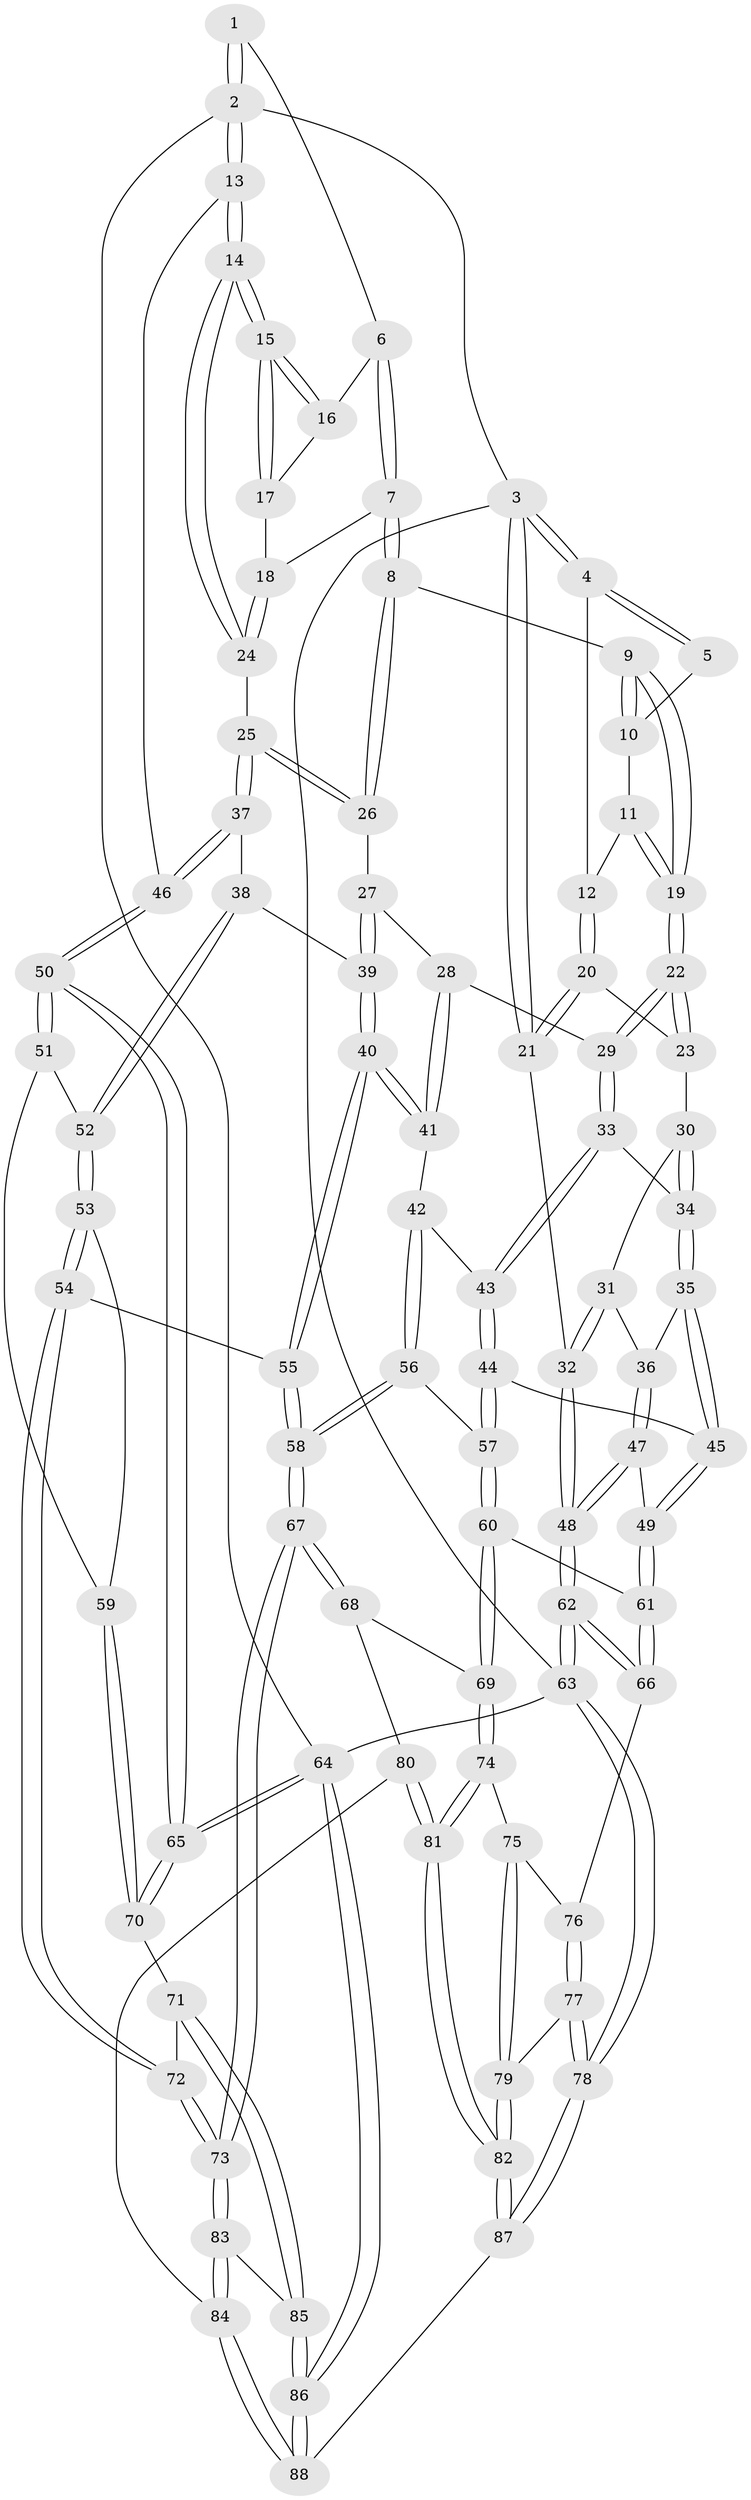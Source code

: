 // Generated by graph-tools (version 1.1) at 2025/16/03/09/25 04:16:47]
// undirected, 88 vertices, 217 edges
graph export_dot {
graph [start="1"]
  node [color=gray90,style=filled];
  1 [pos="+0.901409117504189+0"];
  2 [pos="+1+0"];
  3 [pos="+0+0"];
  4 [pos="+0.1940884274550792+0"];
  5 [pos="+0.5895945146193634+0"];
  6 [pos="+0.8707640321028572+0"];
  7 [pos="+0.7116643026211243+0.16442066680324838"];
  8 [pos="+0.6957078867000598+0.1695700306472735"];
  9 [pos="+0.6834089974943822+0.16546040782705296"];
  10 [pos="+0.5920031930132383+0"];
  11 [pos="+0.48183829321562627+0.1555031989916738"];
  12 [pos="+0.25372730074777494+0.057263462139518044"];
  13 [pos="+1+0.2457421009814287"];
  14 [pos="+1+0.234649285554117"];
  15 [pos="+1+0.18712481161075653"];
  16 [pos="+0.9006955968708508+0.05913237855369084"];
  17 [pos="+0.8809898201124667+0.17951504071322893"];
  18 [pos="+0.8598503359240183+0.2034125482805677"];
  19 [pos="+0.5295507311386622+0.22092379877063006"];
  20 [pos="+0.23750221924607703+0.11903330596061586"];
  21 [pos="+0+0.2920130047314411"];
  22 [pos="+0.5023610718544844+0.308253130502482"];
  23 [pos="+0.24171896479212715+0.18060700304780083"];
  24 [pos="+0.8839392479402183+0.28824346924975186"];
  25 [pos="+0.8411207952941964+0.3720508429403125"];
  26 [pos="+0.7394258644445437+0.3460097754541625"];
  27 [pos="+0.7138082628611792+0.36357324466954494"];
  28 [pos="+0.6909280676959925+0.3746282834503575"];
  29 [pos="+0.5012725311994087+0.32381072040387326"];
  30 [pos="+0.2302983947229638+0.2607180249400581"];
  31 [pos="+0.21543873695571525+0.29796721940256415"];
  32 [pos="+0+0.4232050515249599"];
  33 [pos="+0.4969356884672661+0.33134805716821947"];
  34 [pos="+0.45145398299619927+0.34349183159772456"];
  35 [pos="+0.31791356173267904+0.426452934681212"];
  36 [pos="+0.2640051364389617+0.4004099133453738"];
  37 [pos="+0.8467205841743501+0.38197695498430156"];
  38 [pos="+0.8410801695740775+0.47265028560273076"];
  39 [pos="+0.7510677776527536+0.5149816680486775"];
  40 [pos="+0.7190025267198751+0.5409195728686513"];
  41 [pos="+0.643933468086165+0.49996451598196473"];
  42 [pos="+0.5903185048448224+0.5135433112690828"];
  43 [pos="+0.5152210337582757+0.4727472582196407"];
  44 [pos="+0.3994983277470735+0.5672636812677307"];
  45 [pos="+0.36788409808007455+0.5557307642860643"];
  46 [pos="+1+0.4539474857833591"];
  47 [pos="+0.1439487718965262+0.5451287406707225"];
  48 [pos="+0+0.4713815101788668"];
  49 [pos="+0.21261618221227185+0.616847657433053"];
  50 [pos="+1+0.5366030193374063"];
  51 [pos="+1+0.5500504997661073"];
  52 [pos="+0.8916207463852638+0.5487061510741392"];
  53 [pos="+0.8234226973474544+0.663267914247357"];
  54 [pos="+0.7647775219620855+0.6739066834591142"];
  55 [pos="+0.7482757746382723+0.6685816486926061"];
  56 [pos="+0.5840326179823457+0.6728160999314505"];
  57 [pos="+0.4398209764246572+0.6590197333756399"];
  58 [pos="+0.6251432028315327+0.7102039378402661"];
  59 [pos="+0.8779501130270098+0.6992560172457956"];
  60 [pos="+0.3962381419888735+0.7528467430235571"];
  61 [pos="+0.21108386574380808+0.6797907854426888"];
  62 [pos="+0+0.7368855230909493"];
  63 [pos="+0+1"];
  64 [pos="+1+1"];
  65 [pos="+1+0.8613541219572024"];
  66 [pos="+0.17368216284630086+0.747292767081346"];
  67 [pos="+0.5892853861930408+0.9006549458184144"];
  68 [pos="+0.40831512149399957+0.7871924510921307"];
  69 [pos="+0.3981497916694505+0.7750559337403602"];
  70 [pos="+1+0.8085867327697166"];
  71 [pos="+0.8517231214013322+0.8604057673230089"];
  72 [pos="+0.7882969501665631+0.8398304192117554"];
  73 [pos="+0.6011590629658728+0.9367340493003216"];
  74 [pos="+0.3106142120280546+0.8291165238191811"];
  75 [pos="+0.21774200848461753+0.809101007166682"];
  76 [pos="+0.17523077123771416+0.75243501315569"];
  77 [pos="+0.07885639688252909+0.9323142750613114"];
  78 [pos="+0+1"];
  79 [pos="+0.21438924340120824+0.8457424115372609"];
  80 [pos="+0.3852423919105086+0.886316244666468"];
  81 [pos="+0.30715400716305785+1"];
  82 [pos="+0.2659332686967398+1"];
  83 [pos="+0.5984975473322525+0.968462239357686"];
  84 [pos="+0.5961997211578587+0.9794871236279853"];
  85 [pos="+0.8405959974483354+0.9406282547693712"];
  86 [pos="+0.9831281088843519+1"];
  87 [pos="+0.2641982636919356+1"];
  88 [pos="+0.5670051208612741+1"];
  1 -- 2;
  1 -- 2;
  1 -- 6;
  2 -- 3;
  2 -- 13;
  2 -- 13;
  2 -- 64;
  3 -- 4;
  3 -- 4;
  3 -- 21;
  3 -- 21;
  3 -- 63;
  4 -- 5;
  4 -- 5;
  4 -- 12;
  5 -- 10;
  6 -- 7;
  6 -- 7;
  6 -- 16;
  7 -- 8;
  7 -- 8;
  7 -- 18;
  8 -- 9;
  8 -- 26;
  8 -- 26;
  9 -- 10;
  9 -- 10;
  9 -- 19;
  9 -- 19;
  10 -- 11;
  11 -- 12;
  11 -- 19;
  11 -- 19;
  12 -- 20;
  12 -- 20;
  13 -- 14;
  13 -- 14;
  13 -- 46;
  14 -- 15;
  14 -- 15;
  14 -- 24;
  14 -- 24;
  15 -- 16;
  15 -- 16;
  15 -- 17;
  15 -- 17;
  16 -- 17;
  17 -- 18;
  18 -- 24;
  18 -- 24;
  19 -- 22;
  19 -- 22;
  20 -- 21;
  20 -- 21;
  20 -- 23;
  21 -- 32;
  22 -- 23;
  22 -- 23;
  22 -- 29;
  22 -- 29;
  23 -- 30;
  24 -- 25;
  25 -- 26;
  25 -- 26;
  25 -- 37;
  25 -- 37;
  26 -- 27;
  27 -- 28;
  27 -- 39;
  27 -- 39;
  28 -- 29;
  28 -- 41;
  28 -- 41;
  29 -- 33;
  29 -- 33;
  30 -- 31;
  30 -- 34;
  30 -- 34;
  31 -- 32;
  31 -- 32;
  31 -- 36;
  32 -- 48;
  32 -- 48;
  33 -- 34;
  33 -- 43;
  33 -- 43;
  34 -- 35;
  34 -- 35;
  35 -- 36;
  35 -- 45;
  35 -- 45;
  36 -- 47;
  36 -- 47;
  37 -- 38;
  37 -- 46;
  37 -- 46;
  38 -- 39;
  38 -- 52;
  38 -- 52;
  39 -- 40;
  39 -- 40;
  40 -- 41;
  40 -- 41;
  40 -- 55;
  40 -- 55;
  41 -- 42;
  42 -- 43;
  42 -- 56;
  42 -- 56;
  43 -- 44;
  43 -- 44;
  44 -- 45;
  44 -- 57;
  44 -- 57;
  45 -- 49;
  45 -- 49;
  46 -- 50;
  46 -- 50;
  47 -- 48;
  47 -- 48;
  47 -- 49;
  48 -- 62;
  48 -- 62;
  49 -- 61;
  49 -- 61;
  50 -- 51;
  50 -- 51;
  50 -- 65;
  50 -- 65;
  51 -- 52;
  51 -- 59;
  52 -- 53;
  52 -- 53;
  53 -- 54;
  53 -- 54;
  53 -- 59;
  54 -- 55;
  54 -- 72;
  54 -- 72;
  55 -- 58;
  55 -- 58;
  56 -- 57;
  56 -- 58;
  56 -- 58;
  57 -- 60;
  57 -- 60;
  58 -- 67;
  58 -- 67;
  59 -- 70;
  59 -- 70;
  60 -- 61;
  60 -- 69;
  60 -- 69;
  61 -- 66;
  61 -- 66;
  62 -- 63;
  62 -- 63;
  62 -- 66;
  62 -- 66;
  63 -- 78;
  63 -- 78;
  63 -- 64;
  64 -- 65;
  64 -- 65;
  64 -- 86;
  64 -- 86;
  65 -- 70;
  65 -- 70;
  66 -- 76;
  67 -- 68;
  67 -- 68;
  67 -- 73;
  67 -- 73;
  68 -- 69;
  68 -- 80;
  69 -- 74;
  69 -- 74;
  70 -- 71;
  71 -- 72;
  71 -- 85;
  71 -- 85;
  72 -- 73;
  72 -- 73;
  73 -- 83;
  73 -- 83;
  74 -- 75;
  74 -- 81;
  74 -- 81;
  75 -- 76;
  75 -- 79;
  75 -- 79;
  76 -- 77;
  76 -- 77;
  77 -- 78;
  77 -- 78;
  77 -- 79;
  78 -- 87;
  78 -- 87;
  79 -- 82;
  79 -- 82;
  80 -- 81;
  80 -- 81;
  80 -- 84;
  81 -- 82;
  81 -- 82;
  82 -- 87;
  82 -- 87;
  83 -- 84;
  83 -- 84;
  83 -- 85;
  84 -- 88;
  84 -- 88;
  85 -- 86;
  85 -- 86;
  86 -- 88;
  86 -- 88;
  87 -- 88;
}
